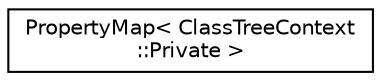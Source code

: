 digraph "Graphical Class Hierarchy"
{
 // LATEX_PDF_SIZE
  edge [fontname="Helvetica",fontsize="10",labelfontname="Helvetica",labelfontsize="10"];
  node [fontname="Helvetica",fontsize="10",shape=record];
  rankdir="LR";
  Node0 [label="PropertyMap\< ClassTreeContext\l::Private \>",height=0.2,width=0.4,color="black", fillcolor="white", style="filled",URL="$classPropertyMap.html",tooltip=" "];
}

